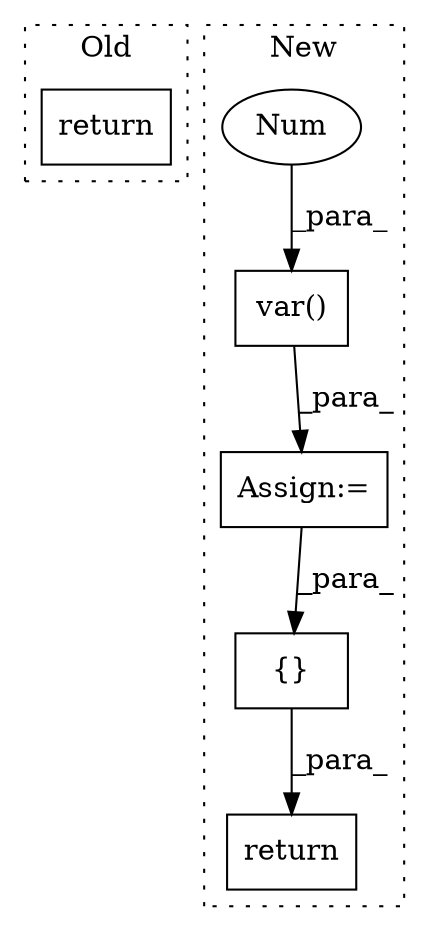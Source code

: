 digraph G {
subgraph cluster0 {
1 [label="return" a="93" s="11581" l="7" shape="box"];
label = "Old";
style="dotted";
}
subgraph cluster1 {
2 [label="var()" a="75" s="11806,11818" l="11,17" shape="box"];
3 [label="Assign:=" a="68" s="11924" l="3" shape="box"];
4 [label="return" a="93" s="12152" l="7" shape="box"];
5 [label="Num" a="76" s="11817" l="1" shape="ellipse"];
6 [label="{}" a="59" s="11990,12002" l="1,0" shape="box"];
label = "New";
style="dotted";
}
2 -> 3 [label="_para_"];
3 -> 6 [label="_para_"];
5 -> 2 [label="_para_"];
6 -> 4 [label="_para_"];
}
